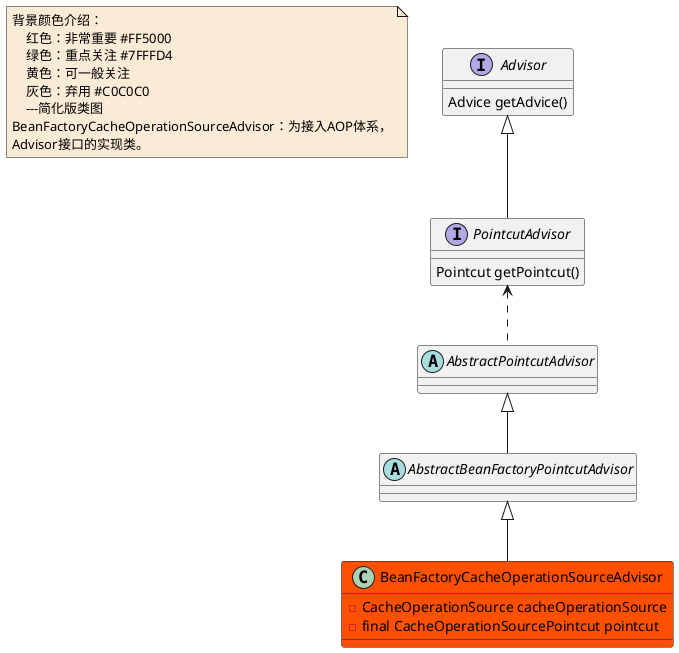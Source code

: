 @startuml

note  as N1 #FAEBD7
    背景颜色介绍：
        红色：非常重要 #FF5000
        绿色：重点关注 #7FFFD4
        黄色：可一般关注
        灰色：弃用 #C0C0C0
        ---简化版类图
    BeanFactoryCacheOperationSourceAdvisor：为接入AOP体系，
    Advisor接口的实现类。
end note


class BeanFactoryCacheOperationSourceAdvisor #FF5000
BeanFactoryCacheOperationSourceAdvisor : -CacheOperationSource cacheOperationSource
BeanFactoryCacheOperationSourceAdvisor : -final CacheOperationSourcePointcut pointcut
abstract class AbstractBeanFactoryPointcutAdvisor
abstract class AbstractPointcutAdvisor
interface Advisor
Advisor : Advice getAdvice()
interface PointcutAdvisor
PointcutAdvisor : Pointcut getPointcut()


AbstractBeanFactoryPointcutAdvisor <|-- BeanFactoryCacheOperationSourceAdvisor

AbstractPointcutAdvisor <|-- AbstractBeanFactoryPointcutAdvisor

Advisor <|-- PointcutAdvisor

PointcutAdvisor <.. AbstractPointcutAdvisor
@enduml